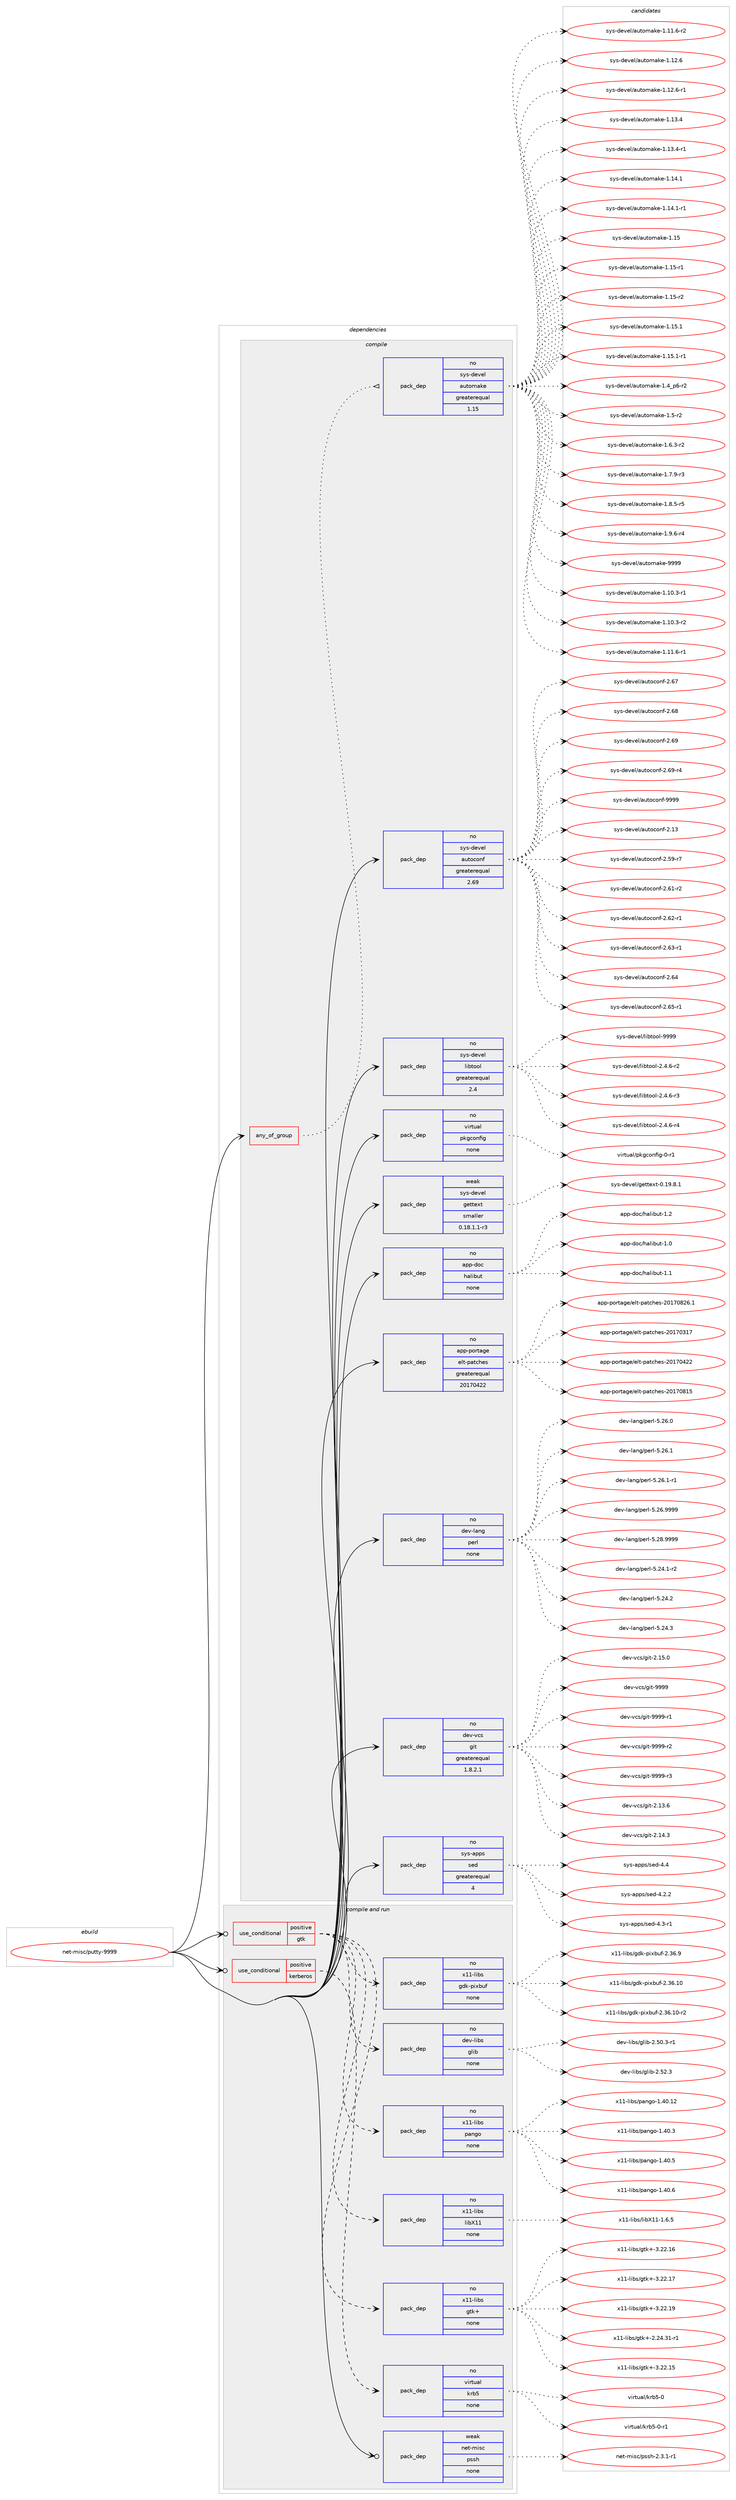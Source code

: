 digraph prolog {

# *************
# Graph options
# *************

newrank=true;
concentrate=true;
compound=true;
graph [rankdir=LR,fontname=Helvetica,fontsize=10,ranksep=1.5];#, ranksep=2.5, nodesep=0.2];
edge  [arrowhead=vee];
node  [fontname=Helvetica,fontsize=10];

# **********
# The ebuild
# **********

subgraph cluster_leftcol {
color=gray;
rank=same;
label=<<i>ebuild</i>>;
id [label="net-misc/putty-9999", color=red, width=4, href="../net-misc/putty-9999.svg"];
}

# ****************
# The dependencies
# ****************

subgraph cluster_midcol {
color=gray;
label=<<i>dependencies</i>>;
subgraph cluster_compile {
fillcolor="#eeeeee";
style=filled;
label=<<i>compile</i>>;
subgraph any7118 {
dependency429424 [label=<<TABLE BORDER="0" CELLBORDER="1" CELLSPACING="0" CELLPADDING="4"><TR><TD CELLPADDING="10">any_of_group</TD></TR></TABLE>>, shape=none, color=red];subgraph pack315800 {
dependency429425 [label=<<TABLE BORDER="0" CELLBORDER="1" CELLSPACING="0" CELLPADDING="4" WIDTH="220"><TR><TD ROWSPAN="6" CELLPADDING="30">pack_dep</TD></TR><TR><TD WIDTH="110">no</TD></TR><TR><TD>sys-devel</TD></TR><TR><TD>automake</TD></TR><TR><TD>greaterequal</TD></TR><TR><TD>1.15</TD></TR></TABLE>>, shape=none, color=blue];
}
dependency429424:e -> dependency429425:w [weight=20,style="dotted",arrowhead="oinv"];
}
id:e -> dependency429424:w [weight=20,style="solid",arrowhead="vee"];
subgraph pack315801 {
dependency429426 [label=<<TABLE BORDER="0" CELLBORDER="1" CELLSPACING="0" CELLPADDING="4" WIDTH="220"><TR><TD ROWSPAN="6" CELLPADDING="30">pack_dep</TD></TR><TR><TD WIDTH="110">no</TD></TR><TR><TD>app-doc</TD></TR><TR><TD>halibut</TD></TR><TR><TD>none</TD></TR><TR><TD></TD></TR></TABLE>>, shape=none, color=blue];
}
id:e -> dependency429426:w [weight=20,style="solid",arrowhead="vee"];
subgraph pack315802 {
dependency429427 [label=<<TABLE BORDER="0" CELLBORDER="1" CELLSPACING="0" CELLPADDING="4" WIDTH="220"><TR><TD ROWSPAN="6" CELLPADDING="30">pack_dep</TD></TR><TR><TD WIDTH="110">no</TD></TR><TR><TD>app-portage</TD></TR><TR><TD>elt-patches</TD></TR><TR><TD>greaterequal</TD></TR><TR><TD>20170422</TD></TR></TABLE>>, shape=none, color=blue];
}
id:e -> dependency429427:w [weight=20,style="solid",arrowhead="vee"];
subgraph pack315803 {
dependency429428 [label=<<TABLE BORDER="0" CELLBORDER="1" CELLSPACING="0" CELLPADDING="4" WIDTH="220"><TR><TD ROWSPAN="6" CELLPADDING="30">pack_dep</TD></TR><TR><TD WIDTH="110">no</TD></TR><TR><TD>dev-lang</TD></TR><TR><TD>perl</TD></TR><TR><TD>none</TD></TR><TR><TD></TD></TR></TABLE>>, shape=none, color=blue];
}
id:e -> dependency429428:w [weight=20,style="solid",arrowhead="vee"];
subgraph pack315804 {
dependency429429 [label=<<TABLE BORDER="0" CELLBORDER="1" CELLSPACING="0" CELLPADDING="4" WIDTH="220"><TR><TD ROWSPAN="6" CELLPADDING="30">pack_dep</TD></TR><TR><TD WIDTH="110">no</TD></TR><TR><TD>dev-vcs</TD></TR><TR><TD>git</TD></TR><TR><TD>greaterequal</TD></TR><TR><TD>1.8.2.1</TD></TR></TABLE>>, shape=none, color=blue];
}
id:e -> dependency429429:w [weight=20,style="solid",arrowhead="vee"];
subgraph pack315805 {
dependency429430 [label=<<TABLE BORDER="0" CELLBORDER="1" CELLSPACING="0" CELLPADDING="4" WIDTH="220"><TR><TD ROWSPAN="6" CELLPADDING="30">pack_dep</TD></TR><TR><TD WIDTH="110">no</TD></TR><TR><TD>sys-apps</TD></TR><TR><TD>sed</TD></TR><TR><TD>greaterequal</TD></TR><TR><TD>4</TD></TR></TABLE>>, shape=none, color=blue];
}
id:e -> dependency429430:w [weight=20,style="solid",arrowhead="vee"];
subgraph pack315806 {
dependency429431 [label=<<TABLE BORDER="0" CELLBORDER="1" CELLSPACING="0" CELLPADDING="4" WIDTH="220"><TR><TD ROWSPAN="6" CELLPADDING="30">pack_dep</TD></TR><TR><TD WIDTH="110">no</TD></TR><TR><TD>sys-devel</TD></TR><TR><TD>autoconf</TD></TR><TR><TD>greaterequal</TD></TR><TR><TD>2.69</TD></TR></TABLE>>, shape=none, color=blue];
}
id:e -> dependency429431:w [weight=20,style="solid",arrowhead="vee"];
subgraph pack315807 {
dependency429432 [label=<<TABLE BORDER="0" CELLBORDER="1" CELLSPACING="0" CELLPADDING="4" WIDTH="220"><TR><TD ROWSPAN="6" CELLPADDING="30">pack_dep</TD></TR><TR><TD WIDTH="110">no</TD></TR><TR><TD>sys-devel</TD></TR><TR><TD>libtool</TD></TR><TR><TD>greaterequal</TD></TR><TR><TD>2.4</TD></TR></TABLE>>, shape=none, color=blue];
}
id:e -> dependency429432:w [weight=20,style="solid",arrowhead="vee"];
subgraph pack315808 {
dependency429433 [label=<<TABLE BORDER="0" CELLBORDER="1" CELLSPACING="0" CELLPADDING="4" WIDTH="220"><TR><TD ROWSPAN="6" CELLPADDING="30">pack_dep</TD></TR><TR><TD WIDTH="110">no</TD></TR><TR><TD>virtual</TD></TR><TR><TD>pkgconfig</TD></TR><TR><TD>none</TD></TR><TR><TD></TD></TR></TABLE>>, shape=none, color=blue];
}
id:e -> dependency429433:w [weight=20,style="solid",arrowhead="vee"];
subgraph pack315809 {
dependency429434 [label=<<TABLE BORDER="0" CELLBORDER="1" CELLSPACING="0" CELLPADDING="4" WIDTH="220"><TR><TD ROWSPAN="6" CELLPADDING="30">pack_dep</TD></TR><TR><TD WIDTH="110">weak</TD></TR><TR><TD>sys-devel</TD></TR><TR><TD>gettext</TD></TR><TR><TD>smaller</TD></TR><TR><TD>0.18.1.1-r3</TD></TR></TABLE>>, shape=none, color=blue];
}
id:e -> dependency429434:w [weight=20,style="solid",arrowhead="vee"];
}
subgraph cluster_compileandrun {
fillcolor="#eeeeee";
style=filled;
label=<<i>compile and run</i>>;
subgraph cond106278 {
dependency429435 [label=<<TABLE BORDER="0" CELLBORDER="1" CELLSPACING="0" CELLPADDING="4"><TR><TD ROWSPAN="3" CELLPADDING="10">use_conditional</TD></TR><TR><TD>positive</TD></TR><TR><TD>gtk</TD></TR></TABLE>>, shape=none, color=red];
subgraph pack315810 {
dependency429436 [label=<<TABLE BORDER="0" CELLBORDER="1" CELLSPACING="0" CELLPADDING="4" WIDTH="220"><TR><TD ROWSPAN="6" CELLPADDING="30">pack_dep</TD></TR><TR><TD WIDTH="110">no</TD></TR><TR><TD>dev-libs</TD></TR><TR><TD>glib</TD></TR><TR><TD>none</TD></TR><TR><TD></TD></TR></TABLE>>, shape=none, color=blue];
}
dependency429435:e -> dependency429436:w [weight=20,style="dashed",arrowhead="vee"];
subgraph pack315811 {
dependency429437 [label=<<TABLE BORDER="0" CELLBORDER="1" CELLSPACING="0" CELLPADDING="4" WIDTH="220"><TR><TD ROWSPAN="6" CELLPADDING="30">pack_dep</TD></TR><TR><TD WIDTH="110">no</TD></TR><TR><TD>x11-libs</TD></TR><TR><TD>gdk-pixbuf</TD></TR><TR><TD>none</TD></TR><TR><TD></TD></TR></TABLE>>, shape=none, color=blue];
}
dependency429435:e -> dependency429437:w [weight=20,style="dashed",arrowhead="vee"];
subgraph pack315812 {
dependency429438 [label=<<TABLE BORDER="0" CELLBORDER="1" CELLSPACING="0" CELLPADDING="4" WIDTH="220"><TR><TD ROWSPAN="6" CELLPADDING="30">pack_dep</TD></TR><TR><TD WIDTH="110">no</TD></TR><TR><TD>x11-libs</TD></TR><TR><TD>gtk+</TD></TR><TR><TD>none</TD></TR><TR><TD></TD></TR></TABLE>>, shape=none, color=blue];
}
dependency429435:e -> dependency429438:w [weight=20,style="dashed",arrowhead="vee"];
subgraph pack315813 {
dependency429439 [label=<<TABLE BORDER="0" CELLBORDER="1" CELLSPACING="0" CELLPADDING="4" WIDTH="220"><TR><TD ROWSPAN="6" CELLPADDING="30">pack_dep</TD></TR><TR><TD WIDTH="110">no</TD></TR><TR><TD>x11-libs</TD></TR><TR><TD>libX11</TD></TR><TR><TD>none</TD></TR><TR><TD></TD></TR></TABLE>>, shape=none, color=blue];
}
dependency429435:e -> dependency429439:w [weight=20,style="dashed",arrowhead="vee"];
subgraph pack315814 {
dependency429440 [label=<<TABLE BORDER="0" CELLBORDER="1" CELLSPACING="0" CELLPADDING="4" WIDTH="220"><TR><TD ROWSPAN="6" CELLPADDING="30">pack_dep</TD></TR><TR><TD WIDTH="110">no</TD></TR><TR><TD>x11-libs</TD></TR><TR><TD>pango</TD></TR><TR><TD>none</TD></TR><TR><TD></TD></TR></TABLE>>, shape=none, color=blue];
}
dependency429435:e -> dependency429440:w [weight=20,style="dashed",arrowhead="vee"];
}
id:e -> dependency429435:w [weight=20,style="solid",arrowhead="odotvee"];
subgraph cond106279 {
dependency429441 [label=<<TABLE BORDER="0" CELLBORDER="1" CELLSPACING="0" CELLPADDING="4"><TR><TD ROWSPAN="3" CELLPADDING="10">use_conditional</TD></TR><TR><TD>positive</TD></TR><TR><TD>kerberos</TD></TR></TABLE>>, shape=none, color=red];
subgraph pack315815 {
dependency429442 [label=<<TABLE BORDER="0" CELLBORDER="1" CELLSPACING="0" CELLPADDING="4" WIDTH="220"><TR><TD ROWSPAN="6" CELLPADDING="30">pack_dep</TD></TR><TR><TD WIDTH="110">no</TD></TR><TR><TD>virtual</TD></TR><TR><TD>krb5</TD></TR><TR><TD>none</TD></TR><TR><TD></TD></TR></TABLE>>, shape=none, color=blue];
}
dependency429441:e -> dependency429442:w [weight=20,style="dashed",arrowhead="vee"];
}
id:e -> dependency429441:w [weight=20,style="solid",arrowhead="odotvee"];
subgraph pack315816 {
dependency429443 [label=<<TABLE BORDER="0" CELLBORDER="1" CELLSPACING="0" CELLPADDING="4" WIDTH="220"><TR><TD ROWSPAN="6" CELLPADDING="30">pack_dep</TD></TR><TR><TD WIDTH="110">weak</TD></TR><TR><TD>net-misc</TD></TR><TR><TD>pssh</TD></TR><TR><TD>none</TD></TR><TR><TD></TD></TR></TABLE>>, shape=none, color=blue];
}
id:e -> dependency429443:w [weight=20,style="solid",arrowhead="odotvee"];
}
subgraph cluster_run {
fillcolor="#eeeeee";
style=filled;
label=<<i>run</i>>;
}
}

# **************
# The candidates
# **************

subgraph cluster_choices {
rank=same;
color=gray;
label=<<i>candidates</i>>;

subgraph choice315800 {
color=black;
nodesep=1;
choice11512111545100101118101108479711711611110997107101454946494846514511449 [label="sys-devel/automake-1.10.3-r1", color=red, width=4,href="../sys-devel/automake-1.10.3-r1.svg"];
choice11512111545100101118101108479711711611110997107101454946494846514511450 [label="sys-devel/automake-1.10.3-r2", color=red, width=4,href="../sys-devel/automake-1.10.3-r2.svg"];
choice11512111545100101118101108479711711611110997107101454946494946544511449 [label="sys-devel/automake-1.11.6-r1", color=red, width=4,href="../sys-devel/automake-1.11.6-r1.svg"];
choice11512111545100101118101108479711711611110997107101454946494946544511450 [label="sys-devel/automake-1.11.6-r2", color=red, width=4,href="../sys-devel/automake-1.11.6-r2.svg"];
choice1151211154510010111810110847971171161111099710710145494649504654 [label="sys-devel/automake-1.12.6", color=red, width=4,href="../sys-devel/automake-1.12.6.svg"];
choice11512111545100101118101108479711711611110997107101454946495046544511449 [label="sys-devel/automake-1.12.6-r1", color=red, width=4,href="../sys-devel/automake-1.12.6-r1.svg"];
choice1151211154510010111810110847971171161111099710710145494649514652 [label="sys-devel/automake-1.13.4", color=red, width=4,href="../sys-devel/automake-1.13.4.svg"];
choice11512111545100101118101108479711711611110997107101454946495146524511449 [label="sys-devel/automake-1.13.4-r1", color=red, width=4,href="../sys-devel/automake-1.13.4-r1.svg"];
choice1151211154510010111810110847971171161111099710710145494649524649 [label="sys-devel/automake-1.14.1", color=red, width=4,href="../sys-devel/automake-1.14.1.svg"];
choice11512111545100101118101108479711711611110997107101454946495246494511449 [label="sys-devel/automake-1.14.1-r1", color=red, width=4,href="../sys-devel/automake-1.14.1-r1.svg"];
choice115121115451001011181011084797117116111109971071014549464953 [label="sys-devel/automake-1.15", color=red, width=4,href="../sys-devel/automake-1.15.svg"];
choice1151211154510010111810110847971171161111099710710145494649534511449 [label="sys-devel/automake-1.15-r1", color=red, width=4,href="../sys-devel/automake-1.15-r1.svg"];
choice1151211154510010111810110847971171161111099710710145494649534511450 [label="sys-devel/automake-1.15-r2", color=red, width=4,href="../sys-devel/automake-1.15-r2.svg"];
choice1151211154510010111810110847971171161111099710710145494649534649 [label="sys-devel/automake-1.15.1", color=red, width=4,href="../sys-devel/automake-1.15.1.svg"];
choice11512111545100101118101108479711711611110997107101454946495346494511449 [label="sys-devel/automake-1.15.1-r1", color=red, width=4,href="../sys-devel/automake-1.15.1-r1.svg"];
choice115121115451001011181011084797117116111109971071014549465295112544511450 [label="sys-devel/automake-1.4_p6-r2", color=red, width=4,href="../sys-devel/automake-1.4_p6-r2.svg"];
choice11512111545100101118101108479711711611110997107101454946534511450 [label="sys-devel/automake-1.5-r2", color=red, width=4,href="../sys-devel/automake-1.5-r2.svg"];
choice115121115451001011181011084797117116111109971071014549465446514511450 [label="sys-devel/automake-1.6.3-r2", color=red, width=4,href="../sys-devel/automake-1.6.3-r2.svg"];
choice115121115451001011181011084797117116111109971071014549465546574511451 [label="sys-devel/automake-1.7.9-r3", color=red, width=4,href="../sys-devel/automake-1.7.9-r3.svg"];
choice115121115451001011181011084797117116111109971071014549465646534511453 [label="sys-devel/automake-1.8.5-r5", color=red, width=4,href="../sys-devel/automake-1.8.5-r5.svg"];
choice115121115451001011181011084797117116111109971071014549465746544511452 [label="sys-devel/automake-1.9.6-r4", color=red, width=4,href="../sys-devel/automake-1.9.6-r4.svg"];
choice115121115451001011181011084797117116111109971071014557575757 [label="sys-devel/automake-9999", color=red, width=4,href="../sys-devel/automake-9999.svg"];
dependency429425:e -> choice11512111545100101118101108479711711611110997107101454946494846514511449:w [style=dotted,weight="100"];
dependency429425:e -> choice11512111545100101118101108479711711611110997107101454946494846514511450:w [style=dotted,weight="100"];
dependency429425:e -> choice11512111545100101118101108479711711611110997107101454946494946544511449:w [style=dotted,weight="100"];
dependency429425:e -> choice11512111545100101118101108479711711611110997107101454946494946544511450:w [style=dotted,weight="100"];
dependency429425:e -> choice1151211154510010111810110847971171161111099710710145494649504654:w [style=dotted,weight="100"];
dependency429425:e -> choice11512111545100101118101108479711711611110997107101454946495046544511449:w [style=dotted,weight="100"];
dependency429425:e -> choice1151211154510010111810110847971171161111099710710145494649514652:w [style=dotted,weight="100"];
dependency429425:e -> choice11512111545100101118101108479711711611110997107101454946495146524511449:w [style=dotted,weight="100"];
dependency429425:e -> choice1151211154510010111810110847971171161111099710710145494649524649:w [style=dotted,weight="100"];
dependency429425:e -> choice11512111545100101118101108479711711611110997107101454946495246494511449:w [style=dotted,weight="100"];
dependency429425:e -> choice115121115451001011181011084797117116111109971071014549464953:w [style=dotted,weight="100"];
dependency429425:e -> choice1151211154510010111810110847971171161111099710710145494649534511449:w [style=dotted,weight="100"];
dependency429425:e -> choice1151211154510010111810110847971171161111099710710145494649534511450:w [style=dotted,weight="100"];
dependency429425:e -> choice1151211154510010111810110847971171161111099710710145494649534649:w [style=dotted,weight="100"];
dependency429425:e -> choice11512111545100101118101108479711711611110997107101454946495346494511449:w [style=dotted,weight="100"];
dependency429425:e -> choice115121115451001011181011084797117116111109971071014549465295112544511450:w [style=dotted,weight="100"];
dependency429425:e -> choice11512111545100101118101108479711711611110997107101454946534511450:w [style=dotted,weight="100"];
dependency429425:e -> choice115121115451001011181011084797117116111109971071014549465446514511450:w [style=dotted,weight="100"];
dependency429425:e -> choice115121115451001011181011084797117116111109971071014549465546574511451:w [style=dotted,weight="100"];
dependency429425:e -> choice115121115451001011181011084797117116111109971071014549465646534511453:w [style=dotted,weight="100"];
dependency429425:e -> choice115121115451001011181011084797117116111109971071014549465746544511452:w [style=dotted,weight="100"];
dependency429425:e -> choice115121115451001011181011084797117116111109971071014557575757:w [style=dotted,weight="100"];
}
subgraph choice315801 {
color=black;
nodesep=1;
choice97112112451001119947104971081059811711645494648 [label="app-doc/halibut-1.0", color=red, width=4,href="../app-doc/halibut-1.0.svg"];
choice97112112451001119947104971081059811711645494649 [label="app-doc/halibut-1.1", color=red, width=4,href="../app-doc/halibut-1.1.svg"];
choice97112112451001119947104971081059811711645494650 [label="app-doc/halibut-1.2", color=red, width=4,href="../app-doc/halibut-1.2.svg"];
dependency429426:e -> choice97112112451001119947104971081059811711645494648:w [style=dotted,weight="100"];
dependency429426:e -> choice97112112451001119947104971081059811711645494649:w [style=dotted,weight="100"];
dependency429426:e -> choice97112112451001119947104971081059811711645494650:w [style=dotted,weight="100"];
}
subgraph choice315802 {
color=black;
nodesep=1;
choice97112112451121111141169710310147101108116451129711699104101115455048495548514955 [label="app-portage/elt-patches-20170317", color=red, width=4,href="../app-portage/elt-patches-20170317.svg"];
choice97112112451121111141169710310147101108116451129711699104101115455048495548525050 [label="app-portage/elt-patches-20170422", color=red, width=4,href="../app-portage/elt-patches-20170422.svg"];
choice97112112451121111141169710310147101108116451129711699104101115455048495548564953 [label="app-portage/elt-patches-20170815", color=red, width=4,href="../app-portage/elt-patches-20170815.svg"];
choice971121124511211111411697103101471011081164511297116991041011154550484955485650544649 [label="app-portage/elt-patches-20170826.1", color=red, width=4,href="../app-portage/elt-patches-20170826.1.svg"];
dependency429427:e -> choice97112112451121111141169710310147101108116451129711699104101115455048495548514955:w [style=dotted,weight="100"];
dependency429427:e -> choice97112112451121111141169710310147101108116451129711699104101115455048495548525050:w [style=dotted,weight="100"];
dependency429427:e -> choice97112112451121111141169710310147101108116451129711699104101115455048495548564953:w [style=dotted,weight="100"];
dependency429427:e -> choice971121124511211111411697103101471011081164511297116991041011154550484955485650544649:w [style=dotted,weight="100"];
}
subgraph choice315803 {
color=black;
nodesep=1;
choice100101118451089711010347112101114108455346505246494511450 [label="dev-lang/perl-5.24.1-r2", color=red, width=4,href="../dev-lang/perl-5.24.1-r2.svg"];
choice10010111845108971101034711210111410845534650524650 [label="dev-lang/perl-5.24.2", color=red, width=4,href="../dev-lang/perl-5.24.2.svg"];
choice10010111845108971101034711210111410845534650524651 [label="dev-lang/perl-5.24.3", color=red, width=4,href="../dev-lang/perl-5.24.3.svg"];
choice10010111845108971101034711210111410845534650544648 [label="dev-lang/perl-5.26.0", color=red, width=4,href="../dev-lang/perl-5.26.0.svg"];
choice10010111845108971101034711210111410845534650544649 [label="dev-lang/perl-5.26.1", color=red, width=4,href="../dev-lang/perl-5.26.1.svg"];
choice100101118451089711010347112101114108455346505446494511449 [label="dev-lang/perl-5.26.1-r1", color=red, width=4,href="../dev-lang/perl-5.26.1-r1.svg"];
choice10010111845108971101034711210111410845534650544657575757 [label="dev-lang/perl-5.26.9999", color=red, width=4,href="../dev-lang/perl-5.26.9999.svg"];
choice10010111845108971101034711210111410845534650564657575757 [label="dev-lang/perl-5.28.9999", color=red, width=4,href="../dev-lang/perl-5.28.9999.svg"];
dependency429428:e -> choice100101118451089711010347112101114108455346505246494511450:w [style=dotted,weight="100"];
dependency429428:e -> choice10010111845108971101034711210111410845534650524650:w [style=dotted,weight="100"];
dependency429428:e -> choice10010111845108971101034711210111410845534650524651:w [style=dotted,weight="100"];
dependency429428:e -> choice10010111845108971101034711210111410845534650544648:w [style=dotted,weight="100"];
dependency429428:e -> choice10010111845108971101034711210111410845534650544649:w [style=dotted,weight="100"];
dependency429428:e -> choice100101118451089711010347112101114108455346505446494511449:w [style=dotted,weight="100"];
dependency429428:e -> choice10010111845108971101034711210111410845534650544657575757:w [style=dotted,weight="100"];
dependency429428:e -> choice10010111845108971101034711210111410845534650564657575757:w [style=dotted,weight="100"];
}
subgraph choice315804 {
color=black;
nodesep=1;
choice10010111845118991154710310511645504649514654 [label="dev-vcs/git-2.13.6", color=red, width=4,href="../dev-vcs/git-2.13.6.svg"];
choice10010111845118991154710310511645504649524651 [label="dev-vcs/git-2.14.3", color=red, width=4,href="../dev-vcs/git-2.14.3.svg"];
choice10010111845118991154710310511645504649534648 [label="dev-vcs/git-2.15.0", color=red, width=4,href="../dev-vcs/git-2.15.0.svg"];
choice1001011184511899115471031051164557575757 [label="dev-vcs/git-9999", color=red, width=4,href="../dev-vcs/git-9999.svg"];
choice10010111845118991154710310511645575757574511449 [label="dev-vcs/git-9999-r1", color=red, width=4,href="../dev-vcs/git-9999-r1.svg"];
choice10010111845118991154710310511645575757574511450 [label="dev-vcs/git-9999-r2", color=red, width=4,href="../dev-vcs/git-9999-r2.svg"];
choice10010111845118991154710310511645575757574511451 [label="dev-vcs/git-9999-r3", color=red, width=4,href="../dev-vcs/git-9999-r3.svg"];
dependency429429:e -> choice10010111845118991154710310511645504649514654:w [style=dotted,weight="100"];
dependency429429:e -> choice10010111845118991154710310511645504649524651:w [style=dotted,weight="100"];
dependency429429:e -> choice10010111845118991154710310511645504649534648:w [style=dotted,weight="100"];
dependency429429:e -> choice1001011184511899115471031051164557575757:w [style=dotted,weight="100"];
dependency429429:e -> choice10010111845118991154710310511645575757574511449:w [style=dotted,weight="100"];
dependency429429:e -> choice10010111845118991154710310511645575757574511450:w [style=dotted,weight="100"];
dependency429429:e -> choice10010111845118991154710310511645575757574511451:w [style=dotted,weight="100"];
}
subgraph choice315805 {
color=black;
nodesep=1;
choice115121115459711211211547115101100455246504650 [label="sys-apps/sed-4.2.2", color=red, width=4,href="../sys-apps/sed-4.2.2.svg"];
choice115121115459711211211547115101100455246514511449 [label="sys-apps/sed-4.3-r1", color=red, width=4,href="../sys-apps/sed-4.3-r1.svg"];
choice11512111545971121121154711510110045524652 [label="sys-apps/sed-4.4", color=red, width=4,href="../sys-apps/sed-4.4.svg"];
dependency429430:e -> choice115121115459711211211547115101100455246504650:w [style=dotted,weight="100"];
dependency429430:e -> choice115121115459711211211547115101100455246514511449:w [style=dotted,weight="100"];
dependency429430:e -> choice11512111545971121121154711510110045524652:w [style=dotted,weight="100"];
}
subgraph choice315806 {
color=black;
nodesep=1;
choice115121115451001011181011084797117116111991111101024550464951 [label="sys-devel/autoconf-2.13", color=red, width=4,href="../sys-devel/autoconf-2.13.svg"];
choice1151211154510010111810110847971171161119911111010245504653574511455 [label="sys-devel/autoconf-2.59-r7", color=red, width=4,href="../sys-devel/autoconf-2.59-r7.svg"];
choice1151211154510010111810110847971171161119911111010245504654494511450 [label="sys-devel/autoconf-2.61-r2", color=red, width=4,href="../sys-devel/autoconf-2.61-r2.svg"];
choice1151211154510010111810110847971171161119911111010245504654504511449 [label="sys-devel/autoconf-2.62-r1", color=red, width=4,href="../sys-devel/autoconf-2.62-r1.svg"];
choice1151211154510010111810110847971171161119911111010245504654514511449 [label="sys-devel/autoconf-2.63-r1", color=red, width=4,href="../sys-devel/autoconf-2.63-r1.svg"];
choice115121115451001011181011084797117116111991111101024550465452 [label="sys-devel/autoconf-2.64", color=red, width=4,href="../sys-devel/autoconf-2.64.svg"];
choice1151211154510010111810110847971171161119911111010245504654534511449 [label="sys-devel/autoconf-2.65-r1", color=red, width=4,href="../sys-devel/autoconf-2.65-r1.svg"];
choice115121115451001011181011084797117116111991111101024550465455 [label="sys-devel/autoconf-2.67", color=red, width=4,href="../sys-devel/autoconf-2.67.svg"];
choice115121115451001011181011084797117116111991111101024550465456 [label="sys-devel/autoconf-2.68", color=red, width=4,href="../sys-devel/autoconf-2.68.svg"];
choice115121115451001011181011084797117116111991111101024550465457 [label="sys-devel/autoconf-2.69", color=red, width=4,href="../sys-devel/autoconf-2.69.svg"];
choice1151211154510010111810110847971171161119911111010245504654574511452 [label="sys-devel/autoconf-2.69-r4", color=red, width=4,href="../sys-devel/autoconf-2.69-r4.svg"];
choice115121115451001011181011084797117116111991111101024557575757 [label="sys-devel/autoconf-9999", color=red, width=4,href="../sys-devel/autoconf-9999.svg"];
dependency429431:e -> choice115121115451001011181011084797117116111991111101024550464951:w [style=dotted,weight="100"];
dependency429431:e -> choice1151211154510010111810110847971171161119911111010245504653574511455:w [style=dotted,weight="100"];
dependency429431:e -> choice1151211154510010111810110847971171161119911111010245504654494511450:w [style=dotted,weight="100"];
dependency429431:e -> choice1151211154510010111810110847971171161119911111010245504654504511449:w [style=dotted,weight="100"];
dependency429431:e -> choice1151211154510010111810110847971171161119911111010245504654514511449:w [style=dotted,weight="100"];
dependency429431:e -> choice115121115451001011181011084797117116111991111101024550465452:w [style=dotted,weight="100"];
dependency429431:e -> choice1151211154510010111810110847971171161119911111010245504654534511449:w [style=dotted,weight="100"];
dependency429431:e -> choice115121115451001011181011084797117116111991111101024550465455:w [style=dotted,weight="100"];
dependency429431:e -> choice115121115451001011181011084797117116111991111101024550465456:w [style=dotted,weight="100"];
dependency429431:e -> choice115121115451001011181011084797117116111991111101024550465457:w [style=dotted,weight="100"];
dependency429431:e -> choice1151211154510010111810110847971171161119911111010245504654574511452:w [style=dotted,weight="100"];
dependency429431:e -> choice115121115451001011181011084797117116111991111101024557575757:w [style=dotted,weight="100"];
}
subgraph choice315807 {
color=black;
nodesep=1;
choice1151211154510010111810110847108105981161111111084550465246544511450 [label="sys-devel/libtool-2.4.6-r2", color=red, width=4,href="../sys-devel/libtool-2.4.6-r2.svg"];
choice1151211154510010111810110847108105981161111111084550465246544511451 [label="sys-devel/libtool-2.4.6-r3", color=red, width=4,href="../sys-devel/libtool-2.4.6-r3.svg"];
choice1151211154510010111810110847108105981161111111084550465246544511452 [label="sys-devel/libtool-2.4.6-r4", color=red, width=4,href="../sys-devel/libtool-2.4.6-r4.svg"];
choice1151211154510010111810110847108105981161111111084557575757 [label="sys-devel/libtool-9999", color=red, width=4,href="../sys-devel/libtool-9999.svg"];
dependency429432:e -> choice1151211154510010111810110847108105981161111111084550465246544511450:w [style=dotted,weight="100"];
dependency429432:e -> choice1151211154510010111810110847108105981161111111084550465246544511451:w [style=dotted,weight="100"];
dependency429432:e -> choice1151211154510010111810110847108105981161111111084550465246544511452:w [style=dotted,weight="100"];
dependency429432:e -> choice1151211154510010111810110847108105981161111111084557575757:w [style=dotted,weight="100"];
}
subgraph choice315808 {
color=black;
nodesep=1;
choice11810511411611797108471121071039911111010210510345484511449 [label="virtual/pkgconfig-0-r1", color=red, width=4,href="../virtual/pkgconfig-0-r1.svg"];
dependency429433:e -> choice11810511411611797108471121071039911111010210510345484511449:w [style=dotted,weight="100"];
}
subgraph choice315809 {
color=black;
nodesep=1;
choice1151211154510010111810110847103101116116101120116454846495746564649 [label="sys-devel/gettext-0.19.8.1", color=red, width=4,href="../sys-devel/gettext-0.19.8.1.svg"];
dependency429434:e -> choice1151211154510010111810110847103101116116101120116454846495746564649:w [style=dotted,weight="100"];
}
subgraph choice315810 {
color=black;
nodesep=1;
choice10010111845108105981154710310810598455046534846514511449 [label="dev-libs/glib-2.50.3-r1", color=red, width=4,href="../dev-libs/glib-2.50.3-r1.svg"];
choice1001011184510810598115471031081059845504653504651 [label="dev-libs/glib-2.52.3", color=red, width=4,href="../dev-libs/glib-2.52.3.svg"];
dependency429436:e -> choice10010111845108105981154710310810598455046534846514511449:w [style=dotted,weight="100"];
dependency429436:e -> choice1001011184510810598115471031081059845504653504651:w [style=dotted,weight="100"];
}
subgraph choice315811 {
color=black;
nodesep=1;
choice120494945108105981154710310010745112105120981171024550465154464948 [label="x11-libs/gdk-pixbuf-2.36.10", color=red, width=4,href="../x11-libs/gdk-pixbuf-2.36.10.svg"];
choice1204949451081059811547103100107451121051209811710245504651544649484511450 [label="x11-libs/gdk-pixbuf-2.36.10-r2", color=red, width=4,href="../x11-libs/gdk-pixbuf-2.36.10-r2.svg"];
choice1204949451081059811547103100107451121051209811710245504651544657 [label="x11-libs/gdk-pixbuf-2.36.9", color=red, width=4,href="../x11-libs/gdk-pixbuf-2.36.9.svg"];
dependency429437:e -> choice120494945108105981154710310010745112105120981171024550465154464948:w [style=dotted,weight="100"];
dependency429437:e -> choice1204949451081059811547103100107451121051209811710245504651544649484511450:w [style=dotted,weight="100"];
dependency429437:e -> choice1204949451081059811547103100107451121051209811710245504651544657:w [style=dotted,weight="100"];
}
subgraph choice315812 {
color=black;
nodesep=1;
choice12049494510810598115471031161074345504650524651494511449 [label="x11-libs/gtk+-2.24.31-r1", color=red, width=4,href="../x11-libs/gtk+-2.24.31-r1.svg"];
choice1204949451081059811547103116107434551465050464953 [label="x11-libs/gtk+-3.22.15", color=red, width=4,href="../x11-libs/gtk+-3.22.15.svg"];
choice1204949451081059811547103116107434551465050464954 [label="x11-libs/gtk+-3.22.16", color=red, width=4,href="../x11-libs/gtk+-3.22.16.svg"];
choice1204949451081059811547103116107434551465050464955 [label="x11-libs/gtk+-3.22.17", color=red, width=4,href="../x11-libs/gtk+-3.22.17.svg"];
choice1204949451081059811547103116107434551465050464957 [label="x11-libs/gtk+-3.22.19", color=red, width=4,href="../x11-libs/gtk+-3.22.19.svg"];
dependency429438:e -> choice12049494510810598115471031161074345504650524651494511449:w [style=dotted,weight="100"];
dependency429438:e -> choice1204949451081059811547103116107434551465050464953:w [style=dotted,weight="100"];
dependency429438:e -> choice1204949451081059811547103116107434551465050464954:w [style=dotted,weight="100"];
dependency429438:e -> choice1204949451081059811547103116107434551465050464955:w [style=dotted,weight="100"];
dependency429438:e -> choice1204949451081059811547103116107434551465050464957:w [style=dotted,weight="100"];
}
subgraph choice315813 {
color=black;
nodesep=1;
choice120494945108105981154710810598884949454946544653 [label="x11-libs/libX11-1.6.5", color=red, width=4,href="../x11-libs/libX11-1.6.5.svg"];
dependency429439:e -> choice120494945108105981154710810598884949454946544653:w [style=dotted,weight="100"];
}
subgraph choice315814 {
color=black;
nodesep=1;
choice1204949451081059811547112971101031114549465248464950 [label="x11-libs/pango-1.40.12", color=red, width=4,href="../x11-libs/pango-1.40.12.svg"];
choice12049494510810598115471129711010311145494652484651 [label="x11-libs/pango-1.40.3", color=red, width=4,href="../x11-libs/pango-1.40.3.svg"];
choice12049494510810598115471129711010311145494652484653 [label="x11-libs/pango-1.40.5", color=red, width=4,href="../x11-libs/pango-1.40.5.svg"];
choice12049494510810598115471129711010311145494652484654 [label="x11-libs/pango-1.40.6", color=red, width=4,href="../x11-libs/pango-1.40.6.svg"];
dependency429440:e -> choice1204949451081059811547112971101031114549465248464950:w [style=dotted,weight="100"];
dependency429440:e -> choice12049494510810598115471129711010311145494652484651:w [style=dotted,weight="100"];
dependency429440:e -> choice12049494510810598115471129711010311145494652484653:w [style=dotted,weight="100"];
dependency429440:e -> choice12049494510810598115471129711010311145494652484654:w [style=dotted,weight="100"];
}
subgraph choice315815 {
color=black;
nodesep=1;
choice118105114116117971084710711498534548 [label="virtual/krb5-0", color=red, width=4,href="../virtual/krb5-0.svg"];
choice1181051141161179710847107114985345484511449 [label="virtual/krb5-0-r1", color=red, width=4,href="../virtual/krb5-0-r1.svg"];
dependency429442:e -> choice118105114116117971084710711498534548:w [style=dotted,weight="100"];
dependency429442:e -> choice1181051141161179710847107114985345484511449:w [style=dotted,weight="100"];
}
subgraph choice315816 {
color=black;
nodesep=1;
choice1101011164510910511599471121151151044550465146494511449 [label="net-misc/pssh-2.3.1-r1", color=red, width=4,href="../net-misc/pssh-2.3.1-r1.svg"];
dependency429443:e -> choice1101011164510910511599471121151151044550465146494511449:w [style=dotted,weight="100"];
}
}

}
